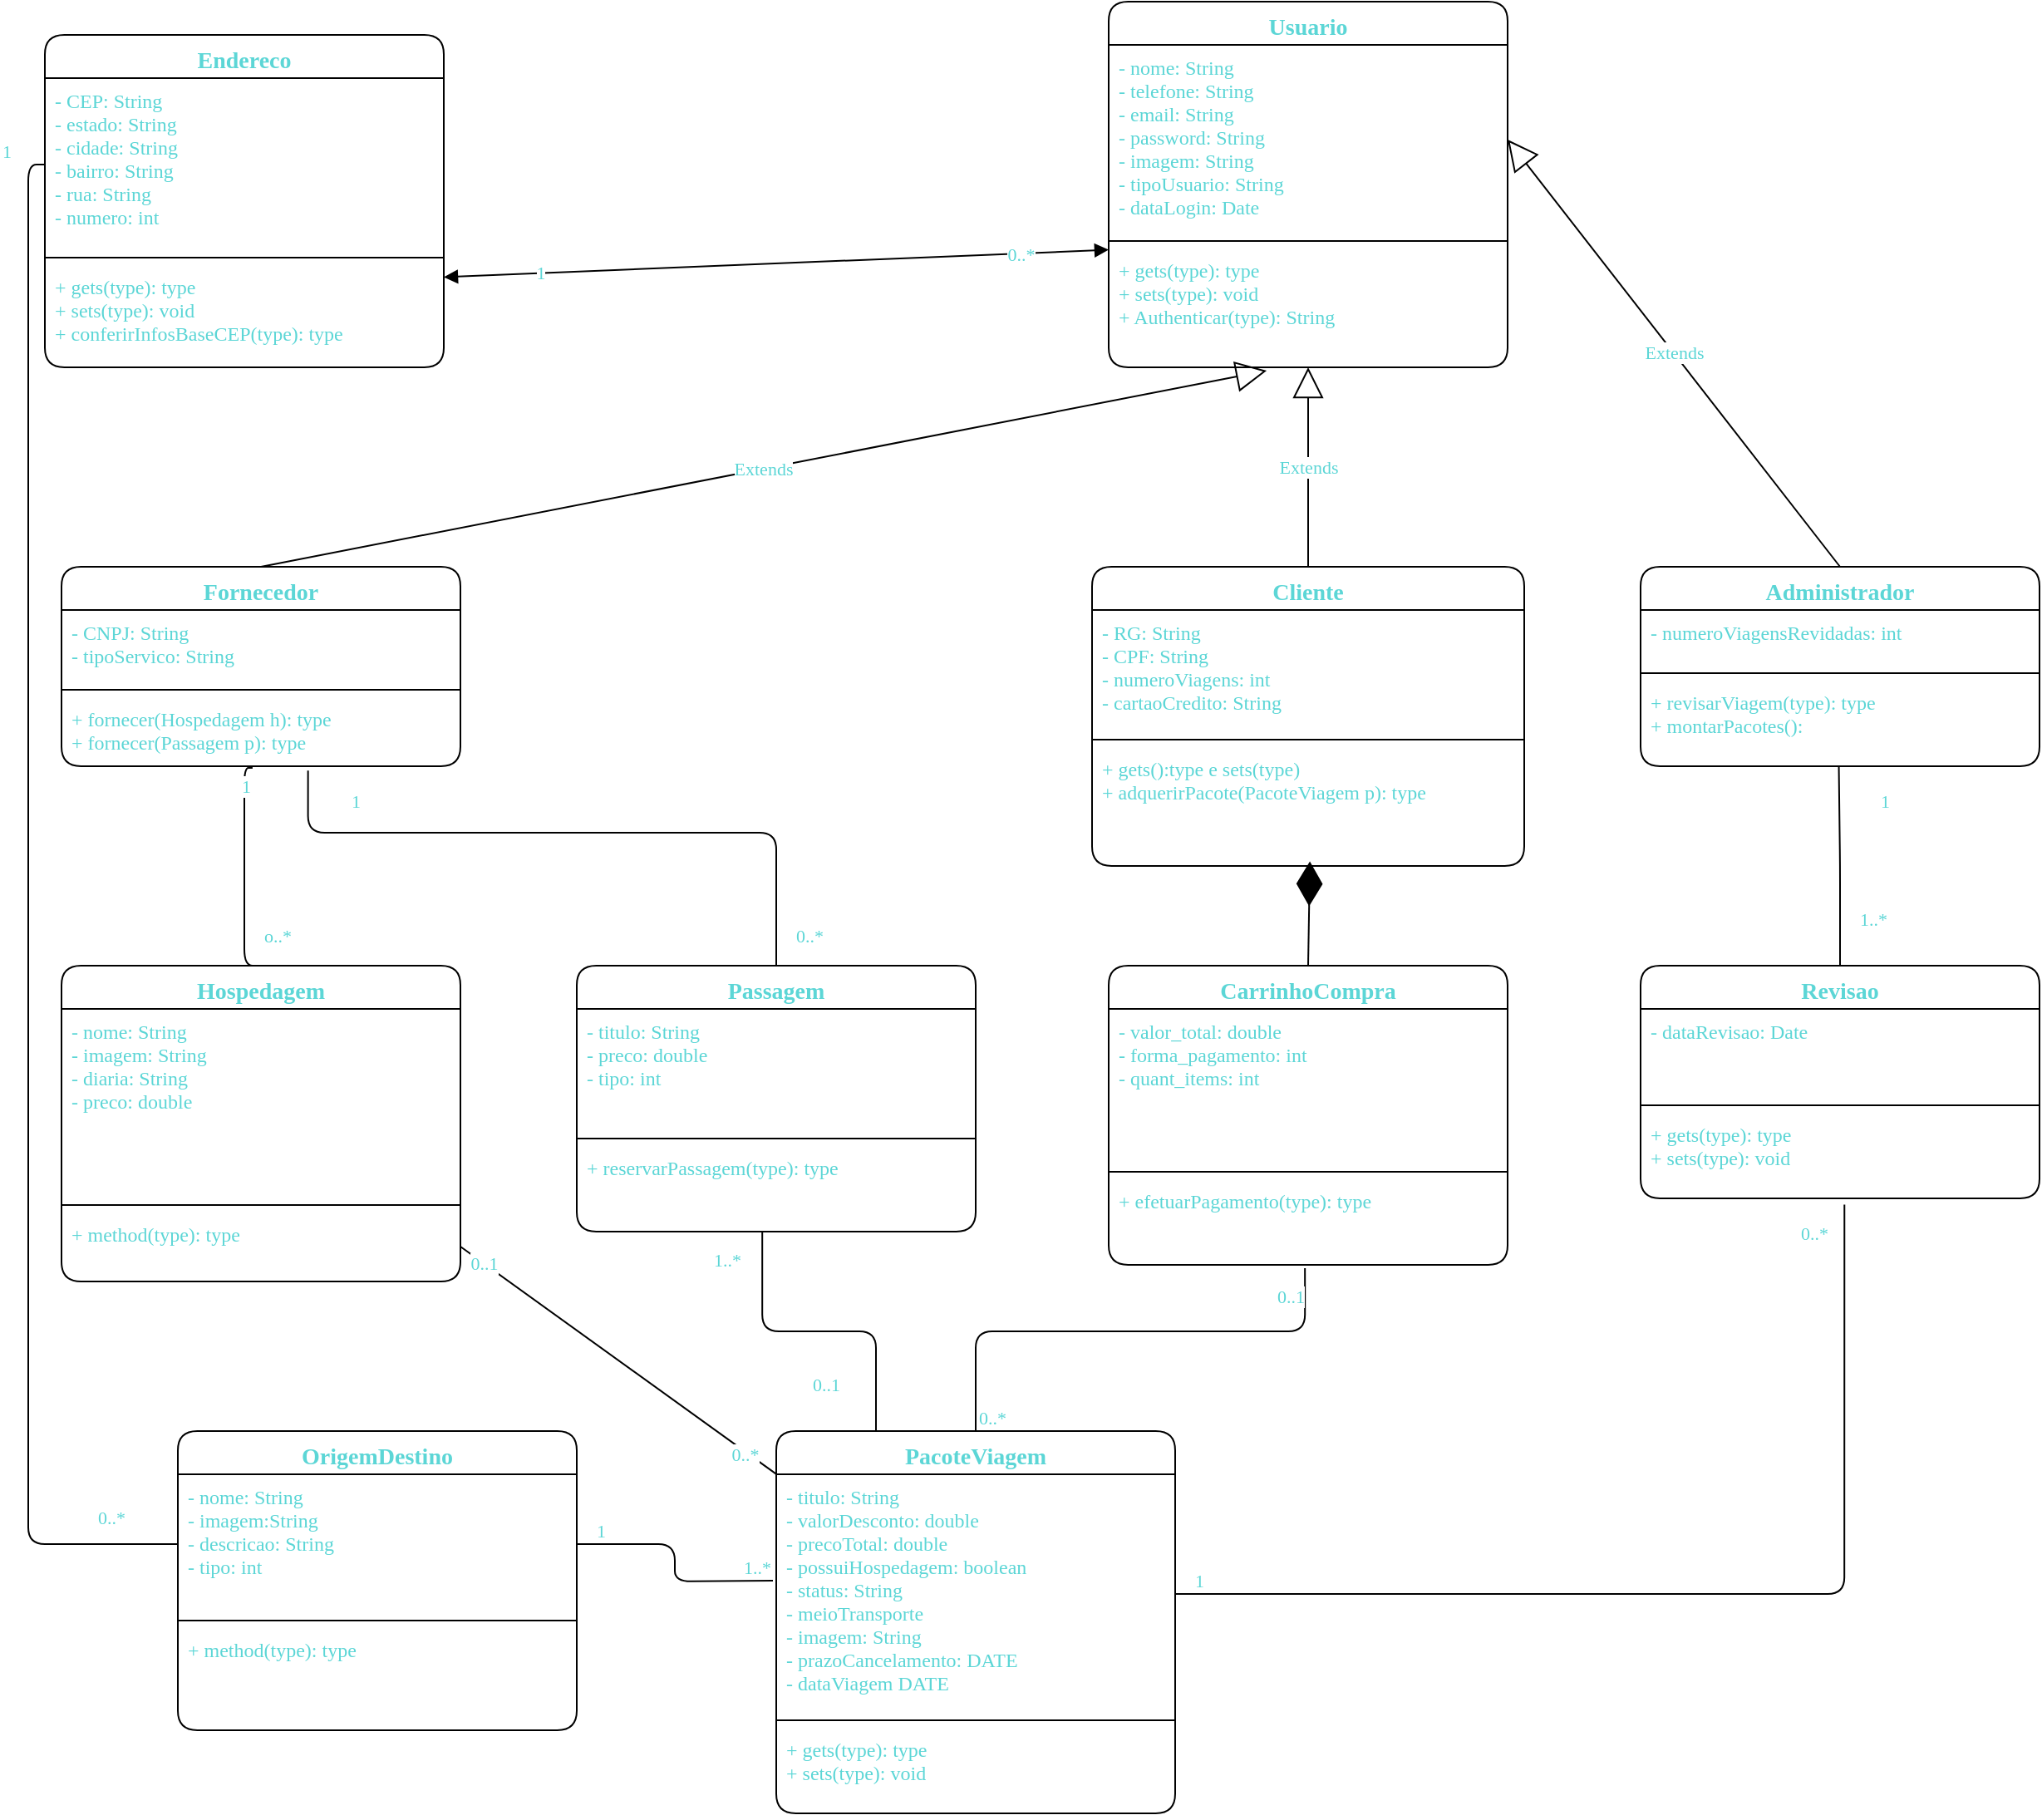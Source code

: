 <mxfile>
    <diagram id="wwOiNslZGZsd-g9_lNq3" name="Page-1">
        <mxGraphModel dx="2177" dy="1091" grid="1" gridSize="10" guides="1" tooltips="1" connect="1" arrows="1" fold="1" page="0" pageScale="1" pageWidth="850" pageHeight="1100" math="0" shadow="0">
            <root>
                <mxCell id="0"/>
                <mxCell id="1" parent="0"/>
                <mxCell id="6" value="Usuario" style="swimlane;fontStyle=1;align=center;verticalAlign=top;childLayout=stackLayout;horizontal=1;startSize=26;horizontalStack=0;resizeParent=1;resizeParentMax=0;resizeLast=0;collapsible=1;marginBottom=0;rounded=1;shadow=0;fontSize=14;fontFamily=Operator Mono;fontSource=https%3A%2F%2Ffonts.googleapis.com%2Fcss%3Ffamily%3DOperator%2BMono;fontColor=#5CD6D6;" parent="1" vertex="1">
                    <mxGeometry x="640" y="60" width="240" height="220" as="geometry">
                        <mxRectangle x="120" y="40" width="90" height="30" as="alternateBounds"/>
                    </mxGeometry>
                </mxCell>
                <mxCell id="7" value="- nome: String&#10;- telefone: String&#10;- email: String&#10;- password: String&#10;- imagem: String&#10;- tipoUsuario: String&#10;- dataLogin: Date" style="text;strokeColor=none;fillColor=none;align=left;verticalAlign=top;spacingLeft=4;spacingRight=4;overflow=hidden;rotatable=0;points=[[0,0.5],[1,0.5]];portConstraint=eastwest;fontFamily=Operator Mono;fontSource=https%3A%2F%2Ffonts.googleapis.com%2Fcss%3Ffamily%3DOperator%2BMono;fontColor=#5CD6D6;" parent="6" vertex="1">
                    <mxGeometry y="26" width="240" height="114" as="geometry"/>
                </mxCell>
                <mxCell id="8" value="" style="line;strokeWidth=1;fillColor=none;align=left;verticalAlign=middle;spacingTop=-1;spacingLeft=3;spacingRight=3;rotatable=0;labelPosition=right;points=[];portConstraint=eastwest;strokeColor=inherit;fontColor=#5CD6D6;fontFamily=Operator Mono;fontSource=https%3A%2F%2Ffonts.googleapis.com%2Fcss%3Ffamily%3DOperator%2BMono;" parent="6" vertex="1">
                    <mxGeometry y="140" width="240" height="8" as="geometry"/>
                </mxCell>
                <mxCell id="9" value="+ gets(type): type&#10;+ sets(type): void&#10;+ Authenticar(type): String" style="text;strokeColor=none;fillColor=none;align=left;verticalAlign=top;spacingLeft=4;spacingRight=4;overflow=hidden;rotatable=0;points=[[0,0.5],[1,0.5]];portConstraint=eastwest;fontFamily=Operator Mono;fontSource=https%3A%2F%2Ffonts.googleapis.com%2Fcss%3Ffamily%3DOperator%2BMono;fontColor=#5CD6D6;" parent="6" vertex="1">
                    <mxGeometry y="148" width="240" height="72" as="geometry"/>
                </mxCell>
                <mxCell id="10" value="Fornecedor" style="swimlane;fontStyle=1;align=center;verticalAlign=top;childLayout=stackLayout;horizontal=1;startSize=26;horizontalStack=0;resizeParent=1;resizeParentMax=0;resizeLast=0;collapsible=1;marginBottom=0;rounded=1;shadow=0;fontSize=14;fontFamily=Operator Mono;fontSource=https%3A%2F%2Ffonts.googleapis.com%2Fcss%3Ffamily%3DOperator%2BMono;fontColor=#5CD6D6;" parent="1" vertex="1">
                    <mxGeometry x="10" y="400" width="240" height="120" as="geometry">
                        <mxRectangle x="120" y="320" width="120" height="30" as="alternateBounds"/>
                    </mxGeometry>
                </mxCell>
                <mxCell id="11" value="- CNPJ: String&#10;- tipoServico: String" style="text;strokeColor=none;fillColor=none;align=left;verticalAlign=top;spacingLeft=4;spacingRight=4;overflow=hidden;rotatable=0;points=[[0,0.5],[1,0.5]];portConstraint=eastwest;fontFamily=Operator Mono;fontSource=https%3A%2F%2Ffonts.googleapis.com%2Fcss%3Ffamily%3DOperator%2BMono;fontColor=#5CD6D6;" parent="10" vertex="1">
                    <mxGeometry y="26" width="240" height="44" as="geometry"/>
                </mxCell>
                <mxCell id="12" value="" style="line;strokeWidth=1;fillColor=none;align=left;verticalAlign=middle;spacingTop=-1;spacingLeft=3;spacingRight=3;rotatable=0;labelPosition=right;points=[];portConstraint=eastwest;strokeColor=inherit;fontColor=#5CD6D6;fontFamily=Operator Mono;fontSource=https%3A%2F%2Ffonts.googleapis.com%2Fcss%3Ffamily%3DOperator%2BMono;" parent="10" vertex="1">
                    <mxGeometry y="70" width="240" height="8" as="geometry"/>
                </mxCell>
                <mxCell id="13" value="+ fornecer(Hospedagem h): type&#10;+ fornecer(Passagem p): type" style="text;strokeColor=none;fillColor=none;align=left;verticalAlign=top;spacingLeft=4;spacingRight=4;overflow=hidden;rotatable=0;points=[[0,0.5],[1,0.5]];portConstraint=eastwest;fontFamily=Operator Mono;fontSource=https%3A%2F%2Ffonts.googleapis.com%2Fcss%3Ffamily%3DOperator%2BMono;fontColor=#5CD6D6;" parent="10" vertex="1">
                    <mxGeometry y="78" width="240" height="42" as="geometry"/>
                </mxCell>
                <mxCell id="14" value="Cliente" style="swimlane;fontStyle=1;align=center;verticalAlign=top;childLayout=stackLayout;horizontal=1;startSize=26;horizontalStack=0;resizeParent=1;resizeParentMax=0;resizeLast=0;collapsible=1;marginBottom=0;rounded=1;shadow=0;fontSize=14;fontFamily=Operator Mono;fontSource=https%3A%2F%2Ffonts.googleapis.com%2Fcss%3Ffamily%3DOperator%2BMono;fontColor=#5CD6D6;" parent="1" vertex="1">
                    <mxGeometry x="630" y="400" width="260" height="180" as="geometry">
                        <mxRectangle x="400" y="321" width="90" height="30" as="alternateBounds"/>
                    </mxGeometry>
                </mxCell>
                <mxCell id="15" value="- RG: String&#10;- CPF: String&#10;- numeroViagens: int&#10;- cartaoCredito: String" style="text;strokeColor=none;fillColor=none;align=left;verticalAlign=top;spacingLeft=4;spacingRight=4;overflow=hidden;rotatable=0;points=[[0,0.5],[1,0.5]];portConstraint=eastwest;fontFamily=Operator Mono;fontSource=https%3A%2F%2Ffonts.googleapis.com%2Fcss%3Ffamily%3DOperator%2BMono;fontColor=#5CD6D6;" parent="14" vertex="1">
                    <mxGeometry y="26" width="260" height="74" as="geometry"/>
                </mxCell>
                <mxCell id="16" value="" style="line;strokeWidth=1;fillColor=none;align=left;verticalAlign=middle;spacingTop=-1;spacingLeft=3;spacingRight=3;rotatable=0;labelPosition=right;points=[];portConstraint=eastwest;strokeColor=inherit;fontColor=#5CD6D6;fontFamily=Operator Mono;fontSource=https%3A%2F%2Ffonts.googleapis.com%2Fcss%3Ffamily%3DOperator%2BMono;" parent="14" vertex="1">
                    <mxGeometry y="100" width="260" height="8" as="geometry"/>
                </mxCell>
                <mxCell id="17" value="+ gets():type e sets(type)&#10;+ adquerirPacote(PacoteViagem p): type" style="text;strokeColor=none;fillColor=none;align=left;verticalAlign=top;spacingLeft=4;spacingRight=4;overflow=hidden;rotatable=0;points=[[0,0.5],[1,0.5]];portConstraint=eastwest;fontFamily=Operator Mono;fontSource=https%3A%2F%2Ffonts.googleapis.com%2Fcss%3Ffamily%3DOperator%2BMono;fontColor=#5CD6D6;" parent="14" vertex="1">
                    <mxGeometry y="108" width="260" height="72" as="geometry"/>
                </mxCell>
                <mxCell id="18" value="Endereco" style="swimlane;fontStyle=1;align=center;verticalAlign=top;childLayout=stackLayout;horizontal=1;startSize=26;horizontalStack=0;resizeParent=1;resizeParentMax=0;resizeLast=0;collapsible=1;marginBottom=0;rounded=1;shadow=0;fontSize=14;fontFamily=Operator Mono;fontSource=https%3A%2F%2Ffonts.googleapis.com%2Fcss%3Ffamily%3DOperator%2BMono;fontColor=#5CD6D6;" parent="1" vertex="1">
                    <mxGeometry y="80" width="240" height="200" as="geometry">
                        <mxRectangle x="-160" y="40" width="90" height="30" as="alternateBounds"/>
                    </mxGeometry>
                </mxCell>
                <mxCell id="19" value="- CEP: String&#10;- estado: String&#10;- cidade: String&#10;- bairro: String&#10;- rua: String&#10;- numero: int&#10;" style="text;strokeColor=none;fillColor=none;align=left;verticalAlign=top;spacingLeft=4;spacingRight=4;overflow=hidden;rotatable=0;points=[[0,0.5],[1,0.5]];portConstraint=eastwest;fontFamily=Operator Mono;fontSource=https%3A%2F%2Ffonts.googleapis.com%2Fcss%3Ffamily%3DOperator%2BMono;fontColor=#5CD6D6;" parent="18" vertex="1">
                    <mxGeometry y="26" width="240" height="104" as="geometry"/>
                </mxCell>
                <mxCell id="20" value="" style="line;strokeWidth=1;fillColor=none;align=left;verticalAlign=middle;spacingTop=-1;spacingLeft=3;spacingRight=3;rotatable=0;labelPosition=right;points=[];portConstraint=eastwest;strokeColor=inherit;fontColor=#5CD6D6;fontFamily=Operator Mono;fontSource=https%3A%2F%2Ffonts.googleapis.com%2Fcss%3Ffamily%3DOperator%2BMono;" parent="18" vertex="1">
                    <mxGeometry y="130" width="240" height="8" as="geometry"/>
                </mxCell>
                <mxCell id="21" value="+ gets(type): type&#10;+ sets(type): void&#10;+ conferirInfosBaseCEP(type): type" style="text;strokeColor=none;fillColor=none;align=left;verticalAlign=top;spacingLeft=4;spacingRight=4;overflow=hidden;rotatable=0;points=[[0,0.5],[1,0.5]];portConstraint=eastwest;fontFamily=Operator Mono;fontSource=https%3A%2F%2Ffonts.googleapis.com%2Fcss%3Ffamily%3DOperator%2BMono;fontColor=#5CD6D6;" parent="18" vertex="1">
                    <mxGeometry y="138" width="240" height="62" as="geometry"/>
                </mxCell>
                <mxCell id="22" value="Administrador" style="swimlane;fontStyle=1;align=center;verticalAlign=top;childLayout=stackLayout;horizontal=1;startSize=26;horizontalStack=0;resizeParent=1;resizeParentMax=0;resizeLast=0;collapsible=1;marginBottom=0;rounded=1;shadow=0;fontSize=14;fontFamily=Operator Mono;fontSource=https%3A%2F%2Ffonts.googleapis.com%2Fcss%3Ffamily%3DOperator%2BMono;fontColor=#5CD6D6;" parent="1" vertex="1">
                    <mxGeometry x="960" y="400" width="240" height="120" as="geometry">
                        <mxRectangle x="720" y="321" width="140" height="30" as="alternateBounds"/>
                    </mxGeometry>
                </mxCell>
                <mxCell id="23" value="- numeroViagensRevidadas: int" style="text;strokeColor=none;fillColor=none;align=left;verticalAlign=top;spacingLeft=4;spacingRight=4;overflow=hidden;rotatable=0;points=[[0,0.5],[1,0.5]];portConstraint=eastwest;fontFamily=Operator Mono;fontSource=https%3A%2F%2Ffonts.googleapis.com%2Fcss%3Ffamily%3DOperator%2BMono;fontColor=#5CD6D6;" parent="22" vertex="1">
                    <mxGeometry y="26" width="240" height="34" as="geometry"/>
                </mxCell>
                <mxCell id="24" value="" style="line;strokeWidth=1;fillColor=none;align=left;verticalAlign=middle;spacingTop=-1;spacingLeft=3;spacingRight=3;rotatable=0;labelPosition=right;points=[];portConstraint=eastwest;strokeColor=inherit;fontColor=#5CD6D6;fontFamily=Operator Mono;fontSource=https%3A%2F%2Ffonts.googleapis.com%2Fcss%3Ffamily%3DOperator%2BMono;" parent="22" vertex="1">
                    <mxGeometry y="60" width="240" height="8" as="geometry"/>
                </mxCell>
                <mxCell id="25" value="+ revisarViagem(type): type&#10;+ montarPacotes():" style="text;strokeColor=none;fillColor=none;align=left;verticalAlign=top;spacingLeft=4;spacingRight=4;overflow=hidden;rotatable=0;points=[[0,0.5],[1,0.5]];portConstraint=eastwest;fontFamily=Operator Mono;fontSource=https%3A%2F%2Ffonts.googleapis.com%2Fcss%3Ffamily%3DOperator%2BMono;fontColor=#5CD6D6;" parent="22" vertex="1">
                    <mxGeometry y="68" width="240" height="52" as="geometry"/>
                </mxCell>
                <mxCell id="30" value="Passagem" style="swimlane;fontStyle=1;align=center;verticalAlign=top;childLayout=stackLayout;horizontal=1;startSize=26;horizontalStack=0;resizeParent=1;resizeParentMax=0;resizeLast=0;collapsible=1;marginBottom=0;rounded=1;shadow=0;fontSize=14;fontFamily=Operator Mono;fontSource=https%3A%2F%2Ffonts.googleapis.com%2Fcss%3Ffamily%3DOperator%2BMono;fontColor=#5CD6D6;" parent="1" vertex="1">
                    <mxGeometry x="320" y="640" width="240" height="160" as="geometry"/>
                </mxCell>
                <mxCell id="31" value="- titulo: String&#10;- preco: double&#10;- tipo: int" style="text;strokeColor=none;fillColor=none;align=left;verticalAlign=top;spacingLeft=4;spacingRight=4;overflow=hidden;rotatable=0;points=[[0,0.5],[1,0.5]];portConstraint=eastwest;fontFamily=Operator Mono;fontSource=https%3A%2F%2Ffonts.googleapis.com%2Fcss%3Ffamily%3DOperator%2BMono;fontColor=#5CD6D6;" parent="30" vertex="1">
                    <mxGeometry y="26" width="240" height="74" as="geometry"/>
                </mxCell>
                <mxCell id="32" value="" style="line;strokeWidth=1;fillColor=none;align=left;verticalAlign=middle;spacingTop=-1;spacingLeft=3;spacingRight=3;rotatable=0;labelPosition=right;points=[];portConstraint=eastwest;strokeColor=inherit;fontColor=#5CD6D6;fontFamily=Operator Mono;fontSource=https%3A%2F%2Ffonts.googleapis.com%2Fcss%3Ffamily%3DOperator%2BMono;" parent="30" vertex="1">
                    <mxGeometry y="100" width="240" height="8" as="geometry"/>
                </mxCell>
                <mxCell id="33" value="+ reservarPassagem(type): type" style="text;strokeColor=none;fillColor=none;align=left;verticalAlign=top;spacingLeft=4;spacingRight=4;overflow=hidden;rotatable=0;points=[[0,0.5],[1,0.5]];portConstraint=eastwest;fontFamily=Operator Mono;fontSource=https%3A%2F%2Ffonts.googleapis.com%2Fcss%3Ffamily%3DOperator%2BMono;fontColor=#5CD6D6;" parent="30" vertex="1">
                    <mxGeometry y="108" width="240" height="52" as="geometry"/>
                </mxCell>
                <mxCell id="34" value="OrigemDestino&#10;" style="swimlane;fontStyle=1;align=center;verticalAlign=top;childLayout=stackLayout;horizontal=1;startSize=26;horizontalStack=0;resizeParent=1;resizeParentMax=0;resizeLast=0;collapsible=1;marginBottom=0;rounded=1;shadow=0;fontSize=14;fontFamily=Operator Mono;fontSource=https%3A%2F%2Ffonts.googleapis.com%2Fcss%3Ffamily%3DOperator%2BMono;fontColor=#5CD6D6;" parent="1" vertex="1">
                    <mxGeometry x="80" y="920" width="240" height="180" as="geometry"/>
                </mxCell>
                <mxCell id="35" value="- nome: String&#10;- imagem:String&#10;- descricao: String&#10;- tipo: int" style="text;strokeColor=none;fillColor=none;align=left;verticalAlign=top;spacingLeft=4;spacingRight=4;overflow=hidden;rotatable=0;points=[[0,0.5],[1,0.5]];portConstraint=eastwest;fontFamily=Operator Mono;fontSource=https%3A%2F%2Ffonts.googleapis.com%2Fcss%3Ffamily%3DOperator%2BMono;fontColor=#5CD6D6;" parent="34" vertex="1">
                    <mxGeometry y="26" width="240" height="84" as="geometry"/>
                </mxCell>
                <mxCell id="36" value="" style="line;strokeWidth=1;fillColor=none;align=left;verticalAlign=middle;spacingTop=-1;spacingLeft=3;spacingRight=3;rotatable=0;labelPosition=right;points=[];portConstraint=eastwest;strokeColor=inherit;fontColor=#5CD6D6;fontFamily=Operator Mono;fontSource=https%3A%2F%2Ffonts.googleapis.com%2Fcss%3Ffamily%3DOperator%2BMono;" parent="34" vertex="1">
                    <mxGeometry y="110" width="240" height="8" as="geometry"/>
                </mxCell>
                <mxCell id="37" value="+ method(type): type" style="text;strokeColor=none;fillColor=none;align=left;verticalAlign=top;spacingLeft=4;spacingRight=4;overflow=hidden;rotatable=0;points=[[0,0.5],[1,0.5]];portConstraint=eastwest;fontFamily=Operator Mono;fontSource=https%3A%2F%2Ffonts.googleapis.com%2Fcss%3Ffamily%3DOperator%2BMono;fontColor=#5CD6D6;" parent="34" vertex="1">
                    <mxGeometry y="118" width="240" height="62" as="geometry"/>
                </mxCell>
                <mxCell id="38" value="PacoteViagem" style="swimlane;fontStyle=1;align=center;verticalAlign=top;childLayout=stackLayout;horizontal=1;startSize=26;horizontalStack=0;resizeParent=1;resizeParentMax=0;resizeLast=0;collapsible=1;marginBottom=0;rounded=1;shadow=0;fontSize=14;fontFamily=Operator Mono;fontSource=https%3A%2F%2Ffonts.googleapis.com%2Fcss%3Ffamily%3DOperator%2BMono;fontColor=#5CD6D6;" parent="1" vertex="1">
                    <mxGeometry x="440" y="920" width="240" height="230" as="geometry"/>
                </mxCell>
                <mxCell id="39" value="- titulo: String&#10;- valorDesconto: double&#10;- precoTotal: double&#10;- possuiHospedagem: boolean&#10;- status: String&#10;- meioTransporte&#10;- imagem: String&#10;- prazoCancelamento: DATE&#10;- dataViagem DATE" style="text;strokeColor=none;fillColor=none;align=left;verticalAlign=top;spacingLeft=4;spacingRight=4;overflow=hidden;rotatable=0;points=[[0,0.5],[1,0.5]];portConstraint=eastwest;fontFamily=Operator Mono;fontSource=https%3A%2F%2Ffonts.googleapis.com%2Fcss%3Ffamily%3DOperator%2BMono;fontColor=#5CD6D6;" parent="38" vertex="1">
                    <mxGeometry y="26" width="240" height="144" as="geometry"/>
                </mxCell>
                <mxCell id="40" value="" style="line;strokeWidth=1;fillColor=none;align=left;verticalAlign=middle;spacingTop=-1;spacingLeft=3;spacingRight=3;rotatable=0;labelPosition=right;points=[];portConstraint=eastwest;strokeColor=inherit;fontColor=#5CD6D6;fontFamily=Operator Mono;fontSource=https%3A%2F%2Ffonts.googleapis.com%2Fcss%3Ffamily%3DOperator%2BMono;" parent="38" vertex="1">
                    <mxGeometry y="170" width="240" height="8" as="geometry"/>
                </mxCell>
                <mxCell id="41" value="+ gets(type): type&#10;+ sets(type): void" style="text;strokeColor=none;fillColor=none;align=left;verticalAlign=top;spacingLeft=4;spacingRight=4;overflow=hidden;rotatable=0;points=[[0,0.5],[1,0.5]];portConstraint=eastwest;fontFamily=Operator Mono;fontSource=https%3A%2F%2Ffonts.googleapis.com%2Fcss%3Ffamily%3DOperator%2BMono;fontColor=#5CD6D6;" parent="38" vertex="1">
                    <mxGeometry y="178" width="240" height="52" as="geometry"/>
                </mxCell>
                <mxCell id="26" value="Hospedagem" style="swimlane;fontStyle=1;align=center;verticalAlign=top;childLayout=stackLayout;horizontal=1;startSize=26;horizontalStack=0;resizeParent=1;resizeParentMax=0;resizeLast=0;collapsible=1;marginBottom=0;rounded=1;shadow=0;fontSize=14;fontFamily=Operator Mono;fontSource=https%3A%2F%2Ffonts.googleapis.com%2Fcss%3Ffamily%3DOperator%2BMono;fontColor=#5CD6D6;" parent="1" vertex="1">
                    <mxGeometry x="10" y="640" width="240" height="190" as="geometry"/>
                </mxCell>
                <mxCell id="27" value="- nome: String&#10;- imagem: String&#10;- diaria: String &#10;- preco: double" style="text;strokeColor=none;fillColor=none;align=left;verticalAlign=top;spacingLeft=4;spacingRight=4;overflow=hidden;rotatable=0;points=[[0,0.5],[1,0.5]];portConstraint=eastwest;fontFamily=Operator Mono;fontSource=https%3A%2F%2Ffonts.googleapis.com%2Fcss%3Ffamily%3DOperator%2BMono;fontColor=#5CD6D6;" parent="26" vertex="1">
                    <mxGeometry y="26" width="240" height="114" as="geometry"/>
                </mxCell>
                <mxCell id="28" value="" style="line;strokeWidth=1;fillColor=none;align=left;verticalAlign=middle;spacingTop=-1;spacingLeft=3;spacingRight=3;rotatable=0;labelPosition=right;points=[];portConstraint=eastwest;strokeColor=inherit;fontColor=#5CD6D6;fontFamily=Operator Mono;fontSource=https%3A%2F%2Ffonts.googleapis.com%2Fcss%3Ffamily%3DOperator%2BMono;" parent="26" vertex="1">
                    <mxGeometry y="140" width="240" height="8" as="geometry"/>
                </mxCell>
                <mxCell id="29" value="+ method(type): type" style="text;strokeColor=none;fillColor=none;align=left;verticalAlign=top;spacingLeft=4;spacingRight=4;overflow=hidden;rotatable=0;points=[[0,0.5],[1,0.5]];portConstraint=eastwest;fontFamily=Operator Mono;fontSource=https%3A%2F%2Ffonts.googleapis.com%2Fcss%3Ffamily%3DOperator%2BMono;fontColor=#5CD6D6;" parent="26" vertex="1">
                    <mxGeometry y="148" width="240" height="42" as="geometry"/>
                </mxCell>
                <mxCell id="42" value="Extends" style="endArrow=block;endSize=16;endFill=0;html=1;exitX=0.5;exitY=0;exitDx=0;exitDy=0;entryX=0.396;entryY=1.028;entryDx=0;entryDy=0;entryPerimeter=0;fontColor=#5CD6D6;fontFamily=Operator Mono;fontSource=https%3A%2F%2Ffonts.googleapis.com%2Fcss%3Ffamily%3DOperator%2BMono;" parent="1" source="10" target="9" edge="1">
                    <mxGeometry width="160" relative="1" as="geometry">
                        <mxPoint x="340" y="420" as="sourcePoint"/>
                        <mxPoint x="923.92" y="272.016" as="targetPoint"/>
                    </mxGeometry>
                </mxCell>
                <mxCell id="43" value="Extends" style="endArrow=block;endSize=16;endFill=0;html=1;exitX=0.5;exitY=0;exitDx=0;exitDy=0;entryX=0.5;entryY=1;entryDx=0;entryDy=0;entryPerimeter=0;fontColor=#5CD6D6;fontFamily=Operator Mono;fontSource=https%3A%2F%2Ffonts.googleapis.com%2Fcss%3Ffamily%3DOperator%2BMono;" parent="1" source="14" target="9" edge="1">
                    <mxGeometry width="160" relative="1" as="geometry">
                        <mxPoint x="559.5" y="355.03" as="sourcePoint"/>
                        <mxPoint x="961.12" y="268.992" as="targetPoint"/>
                    </mxGeometry>
                </mxCell>
                <mxCell id="44" value="Extends" style="endArrow=block;endSize=16;endFill=0;html=1;exitX=0.5;exitY=0;exitDx=0;exitDy=0;entryX=1;entryY=0.5;entryDx=0;entryDy=0;fontColor=#5CD6D6;fontFamily=Operator Mono;fontSource=https%3A%2F%2Ffonts.googleapis.com%2Fcss%3Ffamily%3DOperator%2BMono;" parent="1" source="22" target="7" edge="1">
                    <mxGeometry width="160" relative="1" as="geometry">
                        <mxPoint x="879.5" y="375.03" as="sourcePoint"/>
                        <mxPoint x="970" y="270" as="targetPoint"/>
                    </mxGeometry>
                </mxCell>
                <mxCell id="55" value="" style="endArrow=none;html=1;edgeStyle=orthogonalEdgeStyle;entryX=0.479;entryY=1.024;entryDx=0;entryDy=0;entryPerimeter=0;exitX=0.5;exitY=0;exitDx=0;exitDy=0;fontColor=#5CD6D6;fontFamily=Operator Mono;fontSource=https%3A%2F%2Ffonts.googleapis.com%2Fcss%3Ffamily%3DOperator%2BMono;" parent="1" source="26" target="13" edge="1">
                    <mxGeometry relative="1" as="geometry">
                        <mxPoint x="-120" y="670" as="sourcePoint"/>
                        <mxPoint x="40" y="670" as="targetPoint"/>
                        <Array as="points">
                            <mxPoint x="120" y="640"/>
                            <mxPoint x="120" y="521"/>
                        </Array>
                    </mxGeometry>
                </mxCell>
                <mxCell id="56" value="o..*" style="edgeLabel;resizable=0;html=1;align=left;verticalAlign=bottom;fontColor=#5CD6D6;fontFamily=Operator Mono;fontSource=https%3A%2F%2Ffonts.googleapis.com%2Fcss%3Ffamily%3DOperator%2BMono;" parent="55" connectable="0" vertex="1">
                    <mxGeometry x="-1" relative="1" as="geometry">
                        <mxPoint y="-10" as="offset"/>
                    </mxGeometry>
                </mxCell>
                <mxCell id="57" value="1" style="edgeLabel;resizable=0;html=1;align=right;verticalAlign=bottom;fontColor=#5CD6D6;fontFamily=Operator Mono;fontSource=https%3A%2F%2Ffonts.googleapis.com%2Fcss%3Ffamily%3DOperator%2BMono;" parent="55" connectable="0" vertex="1">
                    <mxGeometry x="1" relative="1" as="geometry">
                        <mxPoint y="19" as="offset"/>
                    </mxGeometry>
                </mxCell>
                <mxCell id="74" value="CarrinhoCompra" style="swimlane;fontStyle=1;align=center;verticalAlign=top;childLayout=stackLayout;horizontal=1;startSize=26;horizontalStack=0;resizeParent=1;resizeParentMax=0;resizeLast=0;collapsible=1;marginBottom=0;rounded=1;shadow=0;fontSize=14;fontFamily=Operator Mono;fontSource=https%3A%2F%2Ffonts.googleapis.com%2Fcss%3Ffamily%3DOperator%2BMono;fontColor=#5CD6D6;" parent="1" vertex="1">
                    <mxGeometry x="640" y="640" width="240" height="180" as="geometry"/>
                </mxCell>
                <mxCell id="75" value="- valor_total: double&#10;- forma_pagamento: int&#10;- quant_items: int" style="text;strokeColor=none;fillColor=none;align=left;verticalAlign=top;spacingLeft=4;spacingRight=4;overflow=hidden;rotatable=0;points=[[0,0.5],[1,0.5]];portConstraint=eastwest;fontFamily=Operator Mono;fontSource=https%3A%2F%2Ffonts.googleapis.com%2Fcss%3Ffamily%3DOperator%2BMono;fontColor=#5CD6D6;" parent="74" vertex="1">
                    <mxGeometry y="26" width="240" height="94" as="geometry"/>
                </mxCell>
                <mxCell id="76" value="" style="line;strokeWidth=1;fillColor=none;align=left;verticalAlign=middle;spacingTop=-1;spacingLeft=3;spacingRight=3;rotatable=0;labelPosition=right;points=[];portConstraint=eastwest;strokeColor=inherit;fontColor=#5CD6D6;fontFamily=Operator Mono;fontSource=https%3A%2F%2Ffonts.googleapis.com%2Fcss%3Ffamily%3DOperator%2BMono;" parent="74" vertex="1">
                    <mxGeometry y="120" width="240" height="8" as="geometry"/>
                </mxCell>
                <mxCell id="77" value="+ efetuarPagamento(type): type" style="text;strokeColor=none;fillColor=none;align=left;verticalAlign=top;spacingLeft=4;spacingRight=4;overflow=hidden;rotatable=0;points=[[0,0.5],[1,0.5]];portConstraint=eastwest;fontFamily=Operator Mono;fontSource=https%3A%2F%2Ffonts.googleapis.com%2Fcss%3Ffamily%3DOperator%2BMono;fontColor=#5CD6D6;" parent="74" vertex="1">
                    <mxGeometry y="128" width="240" height="52" as="geometry"/>
                </mxCell>
                <mxCell id="78" value="" style="endArrow=block;startArrow=block;endFill=1;startFill=1;html=1;entryX=0;entryY=0.018;entryDx=0;entryDy=0;entryPerimeter=0;exitX=1;exitY=0.125;exitDx=0;exitDy=0;exitPerimeter=0;fontColor=#5CD6D6;fontFamily=Operator Mono;fontSource=https%3A%2F%2Ffonts.googleapis.com%2Fcss%3Ffamily%3DOperator%2BMono;" parent="1" source="21" target="9" edge="1">
                    <mxGeometry width="160" relative="1" as="geometry">
                        <mxPoint x="250" y="190" as="sourcePoint"/>
                        <mxPoint x="410" y="190" as="targetPoint"/>
                    </mxGeometry>
                </mxCell>
                <mxCell id="81" value="1" style="edgeLabel;html=1;align=center;verticalAlign=middle;resizable=0;points=[];fontColor=#5CD6D6;fontFamily=Operator Mono;fontSource=https%3A%2F%2Ffonts.googleapis.com%2Fcss%3Ffamily%3DOperator%2BMono;" parent="78" vertex="1" connectable="0">
                    <mxGeometry x="-0.712" y="1" relative="1" as="geometry">
                        <mxPoint as="offset"/>
                    </mxGeometry>
                </mxCell>
                <mxCell id="82" value="0..*" style="edgeLabel;html=1;align=center;verticalAlign=middle;resizable=0;points=[];fontColor=#5CD6D6;fontFamily=Operator Mono;fontSource=https%3A%2F%2Ffonts.googleapis.com%2Fcss%3Ffamily%3DOperator%2BMono;" parent="78" vertex="1" connectable="0">
                    <mxGeometry x="0.734" relative="1" as="geometry">
                        <mxPoint as="offset"/>
                    </mxGeometry>
                </mxCell>
                <mxCell id="84" value="" style="endArrow=diamondThin;endFill=1;endSize=24;html=1;entryX=0.504;entryY=0.962;entryDx=0;entryDy=0;entryPerimeter=0;exitX=0.5;exitY=0;exitDx=0;exitDy=0;fontColor=#5CD6D6;fontFamily=Operator Mono;fontSource=https%3A%2F%2Ffonts.googleapis.com%2Fcss%3Ffamily%3DOperator%2BMono;" parent="1" source="74" target="17" edge="1">
                    <mxGeometry width="160" relative="1" as="geometry">
                        <mxPoint x="470" y="660" as="sourcePoint"/>
                        <mxPoint x="630" y="660" as="targetPoint"/>
                        <Array as="points"/>
                    </mxGeometry>
                </mxCell>
                <mxCell id="91" value="" style="endArrow=none;html=1;edgeStyle=orthogonalEdgeStyle;entryX=0.492;entryY=1.038;entryDx=0;entryDy=0;entryPerimeter=0;exitX=0.5;exitY=0;exitDx=0;exitDy=0;fontColor=#5CD6D6;fontFamily=Operator Mono;fontSource=https%3A%2F%2Ffonts.googleapis.com%2Fcss%3Ffamily%3DOperator%2BMono;" parent="1" source="38" target="77" edge="1">
                    <mxGeometry relative="1" as="geometry">
                        <mxPoint x="550" y="911" as="sourcePoint"/>
                        <mxPoint x="550" y="810" as="targetPoint"/>
                        <Array as="points">
                            <mxPoint x="560" y="860"/>
                            <mxPoint x="758" y="860"/>
                        </Array>
                    </mxGeometry>
                </mxCell>
                <mxCell id="92" value="0..*" style="edgeLabel;resizable=0;html=1;align=left;verticalAlign=bottom;fontColor=#5CD6D6;fontFamily=Operator Mono;fontSource=https%3A%2F%2Ffonts.googleapis.com%2Fcss%3Ffamily%3DOperator%2BMono;" parent="91" connectable="0" vertex="1">
                    <mxGeometry x="-1" relative="1" as="geometry"/>
                </mxCell>
                <mxCell id="93" value="0..1" style="edgeLabel;resizable=0;html=1;align=right;verticalAlign=bottom;fontColor=#5CD6D6;fontFamily=Operator Mono;fontSource=https%3A%2F%2Ffonts.googleapis.com%2Fcss%3Ffamily%3DOperator%2BMono;" parent="91" connectable="0" vertex="1">
                    <mxGeometry x="1" relative="1" as="geometry">
                        <mxPoint y="25" as="offset"/>
                    </mxGeometry>
                </mxCell>
                <mxCell id="94" value="" style="endArrow=none;html=1;edgeStyle=orthogonalEdgeStyle;exitX=1;exitY=0.5;exitDx=0;exitDy=0;entryX=0.511;entryY=1.073;entryDx=0;entryDy=0;entryPerimeter=0;fontColor=#5CD6D6;fontFamily=Operator Mono;fontSource=https%3A%2F%2Ffonts.googleapis.com%2Fcss%3Ffamily%3DOperator%2BMono;" parent="1" source="39" target="113" edge="1">
                    <mxGeometry relative="1" as="geometry">
                        <mxPoint x="950" y="1011" as="sourcePoint"/>
                        <mxPoint x="1050" y="870" as="targetPoint"/>
                        <Array as="points">
                            <mxPoint x="1083" y="1018"/>
                        </Array>
                    </mxGeometry>
                </mxCell>
                <mxCell id="95" value="1" style="edgeLabel;resizable=0;html=1;align=left;verticalAlign=bottom;fontColor=#5CD6D6;fontFamily=Operator Mono;fontSource=https%3A%2F%2Ffonts.googleapis.com%2Fcss%3Ffamily%3DOperator%2BMono;" parent="94" connectable="0" vertex="1">
                    <mxGeometry x="-1" relative="1" as="geometry">
                        <mxPoint x="10" as="offset"/>
                    </mxGeometry>
                </mxCell>
                <mxCell id="96" value="0..*" style="edgeLabel;resizable=0;html=1;align=right;verticalAlign=bottom;fontColor=#5CD6D6;fontFamily=Operator Mono;fontSource=https%3A%2F%2Ffonts.googleapis.com%2Fcss%3Ffamily%3DOperator%2BMono;" parent="94" connectable="0" vertex="1">
                    <mxGeometry x="1" relative="1" as="geometry">
                        <mxPoint x="-9" y="26" as="offset"/>
                    </mxGeometry>
                </mxCell>
                <mxCell id="97" value="" style="endArrow=none;html=1;edgeStyle=orthogonalEdgeStyle;exitX=1;exitY=0.5;exitDx=0;exitDy=0;fontColor=#5CD6D6;fontFamily=Operator Mono;fontSource=https%3A%2F%2Ffonts.googleapis.com%2Fcss%3Ffamily%3DOperator%2BMono;" parent="1" source="35" edge="1">
                    <mxGeometry relative="1" as="geometry">
                        <mxPoint x="240" y="1130" as="sourcePoint"/>
                        <mxPoint x="438" y="1010" as="targetPoint"/>
                    </mxGeometry>
                </mxCell>
                <mxCell id="98" value="1" style="edgeLabel;resizable=0;html=1;align=left;verticalAlign=bottom;fontColor=#5CD6D6;fontFamily=Operator Mono;fontSource=https%3A%2F%2Ffonts.googleapis.com%2Fcss%3Ffamily%3DOperator%2BMono;" parent="97" connectable="0" vertex="1">
                    <mxGeometry x="-1" relative="1" as="geometry">
                        <mxPoint x="10" as="offset"/>
                    </mxGeometry>
                </mxCell>
                <mxCell id="99" value="1..*" style="edgeLabel;resizable=0;html=1;align=right;verticalAlign=bottom;fontColor=#5CD6D6;fontFamily=Operator Mono;fontSource=https%3A%2F%2Ffonts.googleapis.com%2Fcss%3Ffamily%3DOperator%2BMono;" parent="97" connectable="0" vertex="1">
                    <mxGeometry x="1" relative="1" as="geometry"/>
                </mxCell>
                <mxCell id="100" value="" style="endArrow=none;html=1;edgeStyle=orthogonalEdgeStyle;entryX=0;entryY=0.5;entryDx=0;entryDy=0;exitX=0;exitY=0.5;exitDx=0;exitDy=0;fontColor=#5CD6D6;fontFamily=Operator Mono;fontSource=https%3A%2F%2Ffonts.googleapis.com%2Fcss%3Ffamily%3DOperator%2BMono;" parent="1" source="35" target="19" edge="1">
                    <mxGeometry relative="1" as="geometry">
                        <mxPoint x="-20" y="731" as="sourcePoint"/>
                        <mxPoint x="-20" y="610" as="targetPoint"/>
                    </mxGeometry>
                </mxCell>
                <mxCell id="101" value="0..*" style="edgeLabel;resizable=0;html=1;align=left;verticalAlign=bottom;fontColor=#5CD6D6;fontFamily=Operator Mono;fontSource=https%3A%2F%2Ffonts.googleapis.com%2Fcss%3Ffamily%3DOperator%2BMono;" parent="100" connectable="0" vertex="1">
                    <mxGeometry x="-1" relative="1" as="geometry">
                        <mxPoint x="-50" y="-8" as="offset"/>
                    </mxGeometry>
                </mxCell>
                <mxCell id="102" value="1" style="edgeLabel;resizable=0;html=1;align=right;verticalAlign=bottom;fontColor=#5CD6D6;fontFamily=Operator Mono;fontSource=https%3A%2F%2Ffonts.googleapis.com%2Fcss%3Ffamily%3DOperator%2BMono;" parent="100" connectable="0" vertex="1">
                    <mxGeometry x="1" relative="1" as="geometry">
                        <mxPoint x="-20" as="offset"/>
                    </mxGeometry>
                </mxCell>
                <mxCell id="104" value="" style="endArrow=none;html=1;edgeStyle=orthogonalEdgeStyle;exitX=0.5;exitY=0;exitDx=0;exitDy=0;entryX=0.618;entryY=1.063;entryDx=0;entryDy=0;entryPerimeter=0;fontColor=#5CD6D6;fontFamily=Operator Mono;fontSource=https%3A%2F%2Ffonts.googleapis.com%2Fcss%3Ffamily%3DOperator%2BMono;" parent="1" source="30" target="13" edge="1">
                    <mxGeometry relative="1" as="geometry">
                        <mxPoint x="340" y="561" as="sourcePoint"/>
                        <mxPoint x="340" y="440" as="targetPoint"/>
                        <Array as="points">
                            <mxPoint x="440" y="560"/>
                            <mxPoint x="158" y="560"/>
                        </Array>
                    </mxGeometry>
                </mxCell>
                <mxCell id="105" value="0..*" style="edgeLabel;resizable=0;html=1;align=left;verticalAlign=bottom;fontColor=#5CD6D6;fontFamily=Operator Mono;fontSource=https%3A%2F%2Ffonts.googleapis.com%2Fcss%3Ffamily%3DOperator%2BMono;" parent="104" connectable="0" vertex="1">
                    <mxGeometry x="-1" relative="1" as="geometry">
                        <mxPoint x="10" y="-10" as="offset"/>
                    </mxGeometry>
                </mxCell>
                <mxCell id="106" value="1" style="edgeLabel;resizable=0;html=1;align=right;verticalAlign=bottom;fontColor=#5CD6D6;fontFamily=Operator Mono;fontSource=https%3A%2F%2Ffonts.googleapis.com%2Fcss%3Ffamily%3DOperator%2BMono;" parent="104" connectable="0" vertex="1">
                    <mxGeometry x="1" relative="1" as="geometry">
                        <mxPoint x="32" y="27" as="offset"/>
                    </mxGeometry>
                </mxCell>
                <mxCell id="107" value="" style="endArrow=none;html=1;edgeStyle=orthogonalEdgeStyle;entryX=0.465;entryY=0.991;entryDx=0;entryDy=0;entryPerimeter=0;exitX=0.25;exitY=0;exitDx=0;exitDy=0;fontColor=#5CD6D6;fontFamily=Operator Mono;fontSource=https%3A%2F%2Ffonts.googleapis.com%2Fcss%3Ffamily%3DOperator%2BMono;" parent="1" source="38" target="33" edge="1">
                    <mxGeometry relative="1" as="geometry">
                        <mxPoint x="390" y="920" as="sourcePoint"/>
                        <mxPoint x="390" y="814" as="targetPoint"/>
                    </mxGeometry>
                </mxCell>
                <mxCell id="108" value="0..1" style="edgeLabel;resizable=0;html=1;align=left;verticalAlign=bottom;fontColor=#5CD6D6;fontFamily=Operator Mono;fontSource=https%3A%2F%2Ffonts.googleapis.com%2Fcss%3Ffamily%3DOperator%2BMono;" parent="107" connectable="0" vertex="1">
                    <mxGeometry x="-1" relative="1" as="geometry">
                        <mxPoint x="-40" y="-20" as="offset"/>
                    </mxGeometry>
                </mxCell>
                <mxCell id="109" value="1..*" style="edgeLabel;resizable=0;html=1;align=right;verticalAlign=bottom;fontColor=#5CD6D6;fontFamily=Operator Mono;fontSource=https%3A%2F%2Ffonts.googleapis.com%2Fcss%3Ffamily%3DOperator%2BMono;" parent="107" connectable="0" vertex="1">
                    <mxGeometry x="1" relative="1" as="geometry">
                        <mxPoint x="-12" y="26" as="offset"/>
                    </mxGeometry>
                </mxCell>
                <mxCell id="110" value="Revisao" style="swimlane;fontStyle=1;align=center;verticalAlign=top;childLayout=stackLayout;horizontal=1;startSize=26;horizontalStack=0;resizeParent=1;resizeParentMax=0;resizeLast=0;collapsible=1;marginBottom=0;rounded=1;shadow=0;fontSize=14;fontFamily=Operator Mono;fontSource=https%3A%2F%2Ffonts.googleapis.com%2Fcss%3Ffamily%3DOperator%2BMono;fontColor=#5CD6D6;" parent="1" vertex="1">
                    <mxGeometry x="960" y="640" width="240" height="140" as="geometry"/>
                </mxCell>
                <mxCell id="111" value="- dataRevisao: Date" style="text;strokeColor=none;fillColor=none;align=left;verticalAlign=top;spacingLeft=4;spacingRight=4;overflow=hidden;rotatable=0;points=[[0,0.5],[1,0.5]];portConstraint=eastwest;fontFamily=Operator Mono;fontSource=https%3A%2F%2Ffonts.googleapis.com%2Fcss%3Ffamily%3DOperator%2BMono;fontColor=#5CD6D6;" parent="110" vertex="1">
                    <mxGeometry y="26" width="240" height="54" as="geometry"/>
                </mxCell>
                <mxCell id="112" value="" style="line;strokeWidth=1;fillColor=none;align=left;verticalAlign=middle;spacingTop=-1;spacingLeft=3;spacingRight=3;rotatable=0;labelPosition=right;points=[];portConstraint=eastwest;strokeColor=inherit;fontColor=#5CD6D6;fontFamily=Operator Mono;fontSource=https%3A%2F%2Ffonts.googleapis.com%2Fcss%3Ffamily%3DOperator%2BMono;" parent="110" vertex="1">
                    <mxGeometry y="80" width="240" height="8" as="geometry"/>
                </mxCell>
                <mxCell id="113" value="+ gets(type): type&#10;+ sets(type): void" style="text;strokeColor=none;fillColor=none;align=left;verticalAlign=top;spacingLeft=4;spacingRight=4;overflow=hidden;rotatable=0;points=[[0,0.5],[1,0.5]];portConstraint=eastwest;fontFamily=Operator Mono;fontSource=https%3A%2F%2Ffonts.googleapis.com%2Fcss%3Ffamily%3DOperator%2BMono;fontColor=#5CD6D6;" parent="110" vertex="1">
                    <mxGeometry y="88" width="240" height="52" as="geometry"/>
                </mxCell>
                <mxCell id="114" value="" style="endArrow=none;html=1;edgeStyle=orthogonalEdgeStyle;entryX=0.497;entryY=1.009;entryDx=0;entryDy=0;entryPerimeter=0;exitX=0.5;exitY=0;exitDx=0;exitDy=0;fontColor=#5CD6D6;fontFamily=Operator Mono;fontSource=https%3A%2F%2Ffonts.googleapis.com%2Fcss%3Ffamily%3DOperator%2BMono;" parent="1" source="110" target="25" edge="1">
                    <mxGeometry relative="1" as="geometry">
                        <mxPoint x="1230" y="701" as="sourcePoint"/>
                        <mxPoint x="1230" y="580" as="targetPoint"/>
                    </mxGeometry>
                </mxCell>
                <mxCell id="115" value="1..*" style="edgeLabel;resizable=0;html=1;align=left;verticalAlign=bottom;fontColor=#5CD6D6;fontFamily=Operator Mono;fontSource=https%3A%2F%2Ffonts.googleapis.com%2Fcss%3Ffamily%3DOperator%2BMono;" parent="114" connectable="0" vertex="1">
                    <mxGeometry x="-1" relative="1" as="geometry">
                        <mxPoint x="10" y="-20" as="offset"/>
                    </mxGeometry>
                </mxCell>
                <mxCell id="116" value="1" style="edgeLabel;resizable=0;html=1;align=right;verticalAlign=bottom;fontColor=#5CD6D6;fontFamily=Operator Mono;fontSource=https%3A%2F%2Ffonts.googleapis.com%2Fcss%3Ffamily%3DOperator%2BMono;" parent="114" connectable="0" vertex="1">
                    <mxGeometry x="1" relative="1" as="geometry">
                        <mxPoint x="31" y="29" as="offset"/>
                    </mxGeometry>
                </mxCell>
                <mxCell id="118" value="" style="endArrow=none;html=1;fontColor=#5CD6D6;exitX=1;exitY=0.5;exitDx=0;exitDy=0;entryX=-0.001;entryY=-0.002;entryDx=0;entryDy=0;entryPerimeter=0;fontFamily=Operator Mono;fontSource=https%3A%2F%2Ffonts.googleapis.com%2Fcss%3Ffamily%3DOperator%2BMono;" edge="1" parent="1" source="29" target="39">
                    <mxGeometry width="50" height="50" relative="1" as="geometry">
                        <mxPoint x="530" y="790" as="sourcePoint"/>
                        <mxPoint x="580" y="740" as="targetPoint"/>
                    </mxGeometry>
                </mxCell>
                <mxCell id="119" value="0..*" style="edgeLabel;html=1;align=center;verticalAlign=middle;resizable=0;points=[];fontColor=#5CD6D6;fontFamily=Operator Mono;fontSource=https%3A%2F%2Ffonts.googleapis.com%2Fcss%3Ffamily%3DOperator%2BMono;" vertex="1" connectable="0" parent="118">
                    <mxGeometry x="0.807" y="-1" relative="1" as="geometry">
                        <mxPoint as="offset"/>
                    </mxGeometry>
                </mxCell>
                <mxCell id="120" value="0..1" style="edgeLabel;html=1;align=center;verticalAlign=middle;resizable=0;points=[];fontColor=#5CD6D6;fontFamily=Operator Mono;fontSource=https%3A%2F%2Ffonts.googleapis.com%2Fcss%3Ffamily%3DOperator%2BMono;" vertex="1" connectable="0" parent="118">
                    <mxGeometry x="-0.853" relative="1" as="geometry">
                        <mxPoint as="offset"/>
                    </mxGeometry>
                </mxCell>
            </root>
        </mxGraphModel>
    </diagram>
</mxfile>